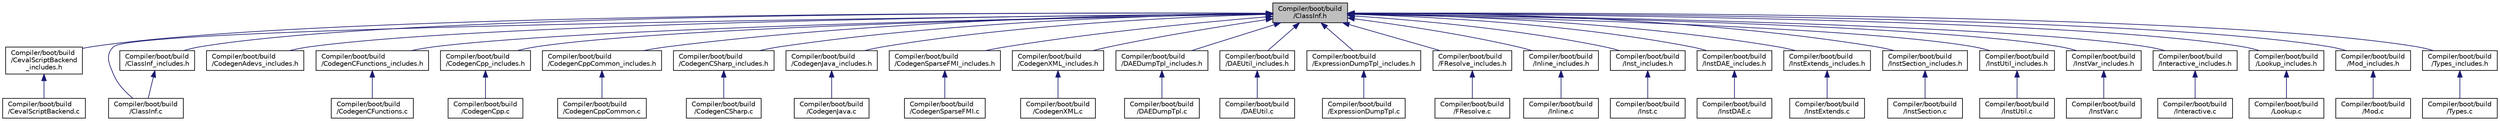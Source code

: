 digraph "Compiler/boot/build/ClassInf.h"
{
  edge [fontname="Helvetica",fontsize="10",labelfontname="Helvetica",labelfontsize="10"];
  node [fontname="Helvetica",fontsize="10",shape=record];
  Node6 [label="Compiler/boot/build\l/ClassInf.h",height=0.2,width=0.4,color="black", fillcolor="grey75", style="filled", fontcolor="black"];
  Node6 -> Node7 [dir="back",color="midnightblue",fontsize="10",style="solid",fontname="Helvetica"];
  Node7 [label="Compiler/boot/build\l/CevalScriptBackend\l_includes.h",height=0.2,width=0.4,color="black", fillcolor="white", style="filled",URL="$df/d81/_ceval_script_backend__includes_8h.html"];
  Node7 -> Node8 [dir="back",color="midnightblue",fontsize="10",style="solid",fontname="Helvetica"];
  Node8 [label="Compiler/boot/build\l/CevalScriptBackend.c",height=0.2,width=0.4,color="black", fillcolor="white", style="filled",URL="$d8/de6/_ceval_script_backend_8c.html"];
  Node6 -> Node9 [dir="back",color="midnightblue",fontsize="10",style="solid",fontname="Helvetica"];
  Node9 [label="Compiler/boot/build\l/ClassInf.c",height=0.2,width=0.4,color="black", fillcolor="white", style="filled",URL="$d4/d47/_class_inf_8c.html"];
  Node6 -> Node10 [dir="back",color="midnightblue",fontsize="10",style="solid",fontname="Helvetica"];
  Node10 [label="Compiler/boot/build\l/ClassInf_includes.h",height=0.2,width=0.4,color="black", fillcolor="white", style="filled",URL="$df/dd1/_class_inf__includes_8h.html"];
  Node10 -> Node9 [dir="back",color="midnightblue",fontsize="10",style="solid",fontname="Helvetica"];
  Node6 -> Node11 [dir="back",color="midnightblue",fontsize="10",style="solid",fontname="Helvetica"];
  Node11 [label="Compiler/boot/build\l/CodegenAdevs_includes.h",height=0.2,width=0.4,color="black", fillcolor="white", style="filled",URL="$de/d8b/_codegen_adevs__includes_8h.html"];
  Node6 -> Node12 [dir="back",color="midnightblue",fontsize="10",style="solid",fontname="Helvetica"];
  Node12 [label="Compiler/boot/build\l/CodegenCFunctions_includes.h",height=0.2,width=0.4,color="black", fillcolor="white", style="filled",URL="$da/d48/_codegen_c_functions__includes_8h.html"];
  Node12 -> Node13 [dir="back",color="midnightblue",fontsize="10",style="solid",fontname="Helvetica"];
  Node13 [label="Compiler/boot/build\l/CodegenCFunctions.c",height=0.2,width=0.4,color="black", fillcolor="white", style="filled",URL="$de/df6/_codegen_c_functions_8c.html"];
  Node6 -> Node14 [dir="back",color="midnightblue",fontsize="10",style="solid",fontname="Helvetica"];
  Node14 [label="Compiler/boot/build\l/CodegenCpp_includes.h",height=0.2,width=0.4,color="black", fillcolor="white", style="filled",URL="$d0/d4c/_codegen_cpp__includes_8h.html"];
  Node14 -> Node15 [dir="back",color="midnightblue",fontsize="10",style="solid",fontname="Helvetica"];
  Node15 [label="Compiler/boot/build\l/CodegenCpp.c",height=0.2,width=0.4,color="black", fillcolor="white", style="filled",URL="$d0/df9/_codegen_cpp_8c.html"];
  Node6 -> Node16 [dir="back",color="midnightblue",fontsize="10",style="solid",fontname="Helvetica"];
  Node16 [label="Compiler/boot/build\l/CodegenCppCommon_includes.h",height=0.2,width=0.4,color="black", fillcolor="white", style="filled",URL="$da/db9/_codegen_cpp_common__includes_8h.html"];
  Node16 -> Node17 [dir="back",color="midnightblue",fontsize="10",style="solid",fontname="Helvetica"];
  Node17 [label="Compiler/boot/build\l/CodegenCppCommon.c",height=0.2,width=0.4,color="black", fillcolor="white", style="filled",URL="$df/da2/_codegen_cpp_common_8c.html"];
  Node6 -> Node18 [dir="back",color="midnightblue",fontsize="10",style="solid",fontname="Helvetica"];
  Node18 [label="Compiler/boot/build\l/CodegenCSharp_includes.h",height=0.2,width=0.4,color="black", fillcolor="white", style="filled",URL="$d7/daf/_codegen_c_sharp__includes_8h.html"];
  Node18 -> Node19 [dir="back",color="midnightblue",fontsize="10",style="solid",fontname="Helvetica"];
  Node19 [label="Compiler/boot/build\l/CodegenCSharp.c",height=0.2,width=0.4,color="black", fillcolor="white", style="filled",URL="$d6/d20/_codegen_c_sharp_8c.html"];
  Node6 -> Node20 [dir="back",color="midnightblue",fontsize="10",style="solid",fontname="Helvetica"];
  Node20 [label="Compiler/boot/build\l/CodegenJava_includes.h",height=0.2,width=0.4,color="black", fillcolor="white", style="filled",URL="$dd/ddd/_codegen_java__includes_8h.html"];
  Node20 -> Node21 [dir="back",color="midnightblue",fontsize="10",style="solid",fontname="Helvetica"];
  Node21 [label="Compiler/boot/build\l/CodegenJava.c",height=0.2,width=0.4,color="black", fillcolor="white", style="filled",URL="$de/ddc/_codegen_java_8c.html"];
  Node6 -> Node22 [dir="back",color="midnightblue",fontsize="10",style="solid",fontname="Helvetica"];
  Node22 [label="Compiler/boot/build\l/CodegenSparseFMI_includes.h",height=0.2,width=0.4,color="black", fillcolor="white", style="filled",URL="$d9/d1e/_codegen_sparse_f_m_i__includes_8h.html"];
  Node22 -> Node23 [dir="back",color="midnightblue",fontsize="10",style="solid",fontname="Helvetica"];
  Node23 [label="Compiler/boot/build\l/CodegenSparseFMI.c",height=0.2,width=0.4,color="black", fillcolor="white", style="filled",URL="$d1/d2e/_codegen_sparse_f_m_i_8c.html"];
  Node6 -> Node24 [dir="back",color="midnightblue",fontsize="10",style="solid",fontname="Helvetica"];
  Node24 [label="Compiler/boot/build\l/CodegenXML_includes.h",height=0.2,width=0.4,color="black", fillcolor="white", style="filled",URL="$d9/de2/_codegen_x_m_l__includes_8h.html"];
  Node24 -> Node25 [dir="back",color="midnightblue",fontsize="10",style="solid",fontname="Helvetica"];
  Node25 [label="Compiler/boot/build\l/CodegenXML.c",height=0.2,width=0.4,color="black", fillcolor="white", style="filled",URL="$d8/d4a/_codegen_x_m_l_8c.html"];
  Node6 -> Node26 [dir="back",color="midnightblue",fontsize="10",style="solid",fontname="Helvetica"];
  Node26 [label="Compiler/boot/build\l/DAEDumpTpl_includes.h",height=0.2,width=0.4,color="black", fillcolor="white", style="filled",URL="$d8/dee/_d_a_e_dump_tpl__includes_8h.html"];
  Node26 -> Node27 [dir="back",color="midnightblue",fontsize="10",style="solid",fontname="Helvetica"];
  Node27 [label="Compiler/boot/build\l/DAEDumpTpl.c",height=0.2,width=0.4,color="black", fillcolor="white", style="filled",URL="$dd/d24/_d_a_e_dump_tpl_8c.html"];
  Node6 -> Node28 [dir="back",color="midnightblue",fontsize="10",style="solid",fontname="Helvetica"];
  Node28 [label="Compiler/boot/build\l/DAEUtil_includes.h",height=0.2,width=0.4,color="black", fillcolor="white", style="filled",URL="$dd/db4/_d_a_e_util__includes_8h.html"];
  Node28 -> Node29 [dir="back",color="midnightblue",fontsize="10",style="solid",fontname="Helvetica"];
  Node29 [label="Compiler/boot/build\l/DAEUtil.c",height=0.2,width=0.4,color="black", fillcolor="white", style="filled",URL="$d0/d29/_d_a_e_util_8c.html"];
  Node6 -> Node30 [dir="back",color="midnightblue",fontsize="10",style="solid",fontname="Helvetica"];
  Node30 [label="Compiler/boot/build\l/ExpressionDumpTpl_includes.h",height=0.2,width=0.4,color="black", fillcolor="white", style="filled",URL="$d6/d43/_expression_dump_tpl__includes_8h.html"];
  Node30 -> Node31 [dir="back",color="midnightblue",fontsize="10",style="solid",fontname="Helvetica"];
  Node31 [label="Compiler/boot/build\l/ExpressionDumpTpl.c",height=0.2,width=0.4,color="black", fillcolor="white", style="filled",URL="$d3/d40/_expression_dump_tpl_8c.html"];
  Node6 -> Node32 [dir="back",color="midnightblue",fontsize="10",style="solid",fontname="Helvetica"];
  Node32 [label="Compiler/boot/build\l/FResolve_includes.h",height=0.2,width=0.4,color="black", fillcolor="white", style="filled",URL="$d5/d22/_f_resolve__includes_8h.html"];
  Node32 -> Node33 [dir="back",color="midnightblue",fontsize="10",style="solid",fontname="Helvetica"];
  Node33 [label="Compiler/boot/build\l/FResolve.c",height=0.2,width=0.4,color="black", fillcolor="white", style="filled",URL="$d9/d89/_f_resolve_8c.html"];
  Node6 -> Node34 [dir="back",color="midnightblue",fontsize="10",style="solid",fontname="Helvetica"];
  Node34 [label="Compiler/boot/build\l/Inline_includes.h",height=0.2,width=0.4,color="black", fillcolor="white", style="filled",URL="$d4/dae/_inline__includes_8h.html"];
  Node34 -> Node35 [dir="back",color="midnightblue",fontsize="10",style="solid",fontname="Helvetica"];
  Node35 [label="Compiler/boot/build\l/Inline.c",height=0.2,width=0.4,color="black", fillcolor="white", style="filled",URL="$df/d94/_inline_8c.html"];
  Node6 -> Node36 [dir="back",color="midnightblue",fontsize="10",style="solid",fontname="Helvetica"];
  Node36 [label="Compiler/boot/build\l/Inst_includes.h",height=0.2,width=0.4,color="black", fillcolor="white", style="filled",URL="$df/d7c/_inst__includes_8h.html"];
  Node36 -> Node37 [dir="back",color="midnightblue",fontsize="10",style="solid",fontname="Helvetica"];
  Node37 [label="Compiler/boot/build\l/Inst.c",height=0.2,width=0.4,color="black", fillcolor="white", style="filled",URL="$dd/d26/_inst_8c.html"];
  Node6 -> Node38 [dir="back",color="midnightblue",fontsize="10",style="solid",fontname="Helvetica"];
  Node38 [label="Compiler/boot/build\l/InstDAE_includes.h",height=0.2,width=0.4,color="black", fillcolor="white", style="filled",URL="$d0/df4/_inst_d_a_e__includes_8h.html"];
  Node38 -> Node39 [dir="back",color="midnightblue",fontsize="10",style="solid",fontname="Helvetica"];
  Node39 [label="Compiler/boot/build\l/InstDAE.c",height=0.2,width=0.4,color="black", fillcolor="white", style="filled",URL="$d2/d07/_inst_d_a_e_8c.html"];
  Node6 -> Node40 [dir="back",color="midnightblue",fontsize="10",style="solid",fontname="Helvetica"];
  Node40 [label="Compiler/boot/build\l/InstExtends_includes.h",height=0.2,width=0.4,color="black", fillcolor="white", style="filled",URL="$db/d79/_inst_extends__includes_8h.html"];
  Node40 -> Node41 [dir="back",color="midnightblue",fontsize="10",style="solid",fontname="Helvetica"];
  Node41 [label="Compiler/boot/build\l/InstExtends.c",height=0.2,width=0.4,color="black", fillcolor="white", style="filled",URL="$d1/d38/_inst_extends_8c.html"];
  Node6 -> Node42 [dir="back",color="midnightblue",fontsize="10",style="solid",fontname="Helvetica"];
  Node42 [label="Compiler/boot/build\l/InstSection_includes.h",height=0.2,width=0.4,color="black", fillcolor="white", style="filled",URL="$d8/d55/_inst_section__includes_8h.html"];
  Node42 -> Node43 [dir="back",color="midnightblue",fontsize="10",style="solid",fontname="Helvetica"];
  Node43 [label="Compiler/boot/build\l/InstSection.c",height=0.2,width=0.4,color="black", fillcolor="white", style="filled",URL="$d9/d88/_inst_section_8c.html"];
  Node6 -> Node44 [dir="back",color="midnightblue",fontsize="10",style="solid",fontname="Helvetica"];
  Node44 [label="Compiler/boot/build\l/InstUtil_includes.h",height=0.2,width=0.4,color="black", fillcolor="white", style="filled",URL="$da/d04/_inst_util__includes_8h.html"];
  Node44 -> Node45 [dir="back",color="midnightblue",fontsize="10",style="solid",fontname="Helvetica"];
  Node45 [label="Compiler/boot/build\l/InstUtil.c",height=0.2,width=0.4,color="black", fillcolor="white", style="filled",URL="$db/dd4/_inst_util_8c.html"];
  Node6 -> Node46 [dir="back",color="midnightblue",fontsize="10",style="solid",fontname="Helvetica"];
  Node46 [label="Compiler/boot/build\l/InstVar_includes.h",height=0.2,width=0.4,color="black", fillcolor="white", style="filled",URL="$d9/de6/_inst_var__includes_8h.html"];
  Node46 -> Node47 [dir="back",color="midnightblue",fontsize="10",style="solid",fontname="Helvetica"];
  Node47 [label="Compiler/boot/build\l/InstVar.c",height=0.2,width=0.4,color="black", fillcolor="white", style="filled",URL="$d6/d54/_inst_var_8c.html"];
  Node6 -> Node48 [dir="back",color="midnightblue",fontsize="10",style="solid",fontname="Helvetica"];
  Node48 [label="Compiler/boot/build\l/Interactive_includes.h",height=0.2,width=0.4,color="black", fillcolor="white", style="filled",URL="$dc/d0e/_interactive__includes_8h.html"];
  Node48 -> Node49 [dir="back",color="midnightblue",fontsize="10",style="solid",fontname="Helvetica"];
  Node49 [label="Compiler/boot/build\l/Interactive.c",height=0.2,width=0.4,color="black", fillcolor="white", style="filled",URL="$db/d73/_interactive_8c.html"];
  Node6 -> Node50 [dir="back",color="midnightblue",fontsize="10",style="solid",fontname="Helvetica"];
  Node50 [label="Compiler/boot/build\l/Lookup_includes.h",height=0.2,width=0.4,color="black", fillcolor="white", style="filled",URL="$d4/da1/_lookup__includes_8h.html"];
  Node50 -> Node51 [dir="back",color="midnightblue",fontsize="10",style="solid",fontname="Helvetica"];
  Node51 [label="Compiler/boot/build\l/Lookup.c",height=0.2,width=0.4,color="black", fillcolor="white", style="filled",URL="$d0/d1b/_lookup_8c.html"];
  Node6 -> Node52 [dir="back",color="midnightblue",fontsize="10",style="solid",fontname="Helvetica"];
  Node52 [label="Compiler/boot/build\l/Mod_includes.h",height=0.2,width=0.4,color="black", fillcolor="white", style="filled",URL="$d1/d14/_mod__includes_8h.html"];
  Node52 -> Node53 [dir="back",color="midnightblue",fontsize="10",style="solid",fontname="Helvetica"];
  Node53 [label="Compiler/boot/build\l/Mod.c",height=0.2,width=0.4,color="black", fillcolor="white", style="filled",URL="$d1/dd5/_mod_8c.html"];
  Node6 -> Node54 [dir="back",color="midnightblue",fontsize="10",style="solid",fontname="Helvetica"];
  Node54 [label="Compiler/boot/build\l/Types_includes.h",height=0.2,width=0.4,color="black", fillcolor="white", style="filled",URL="$db/d28/_types__includes_8h.html"];
  Node54 -> Node55 [dir="back",color="midnightblue",fontsize="10",style="solid",fontname="Helvetica"];
  Node55 [label="Compiler/boot/build\l/Types.c",height=0.2,width=0.4,color="black", fillcolor="white", style="filled",URL="$d3/df6/_types_8c.html"];
}
